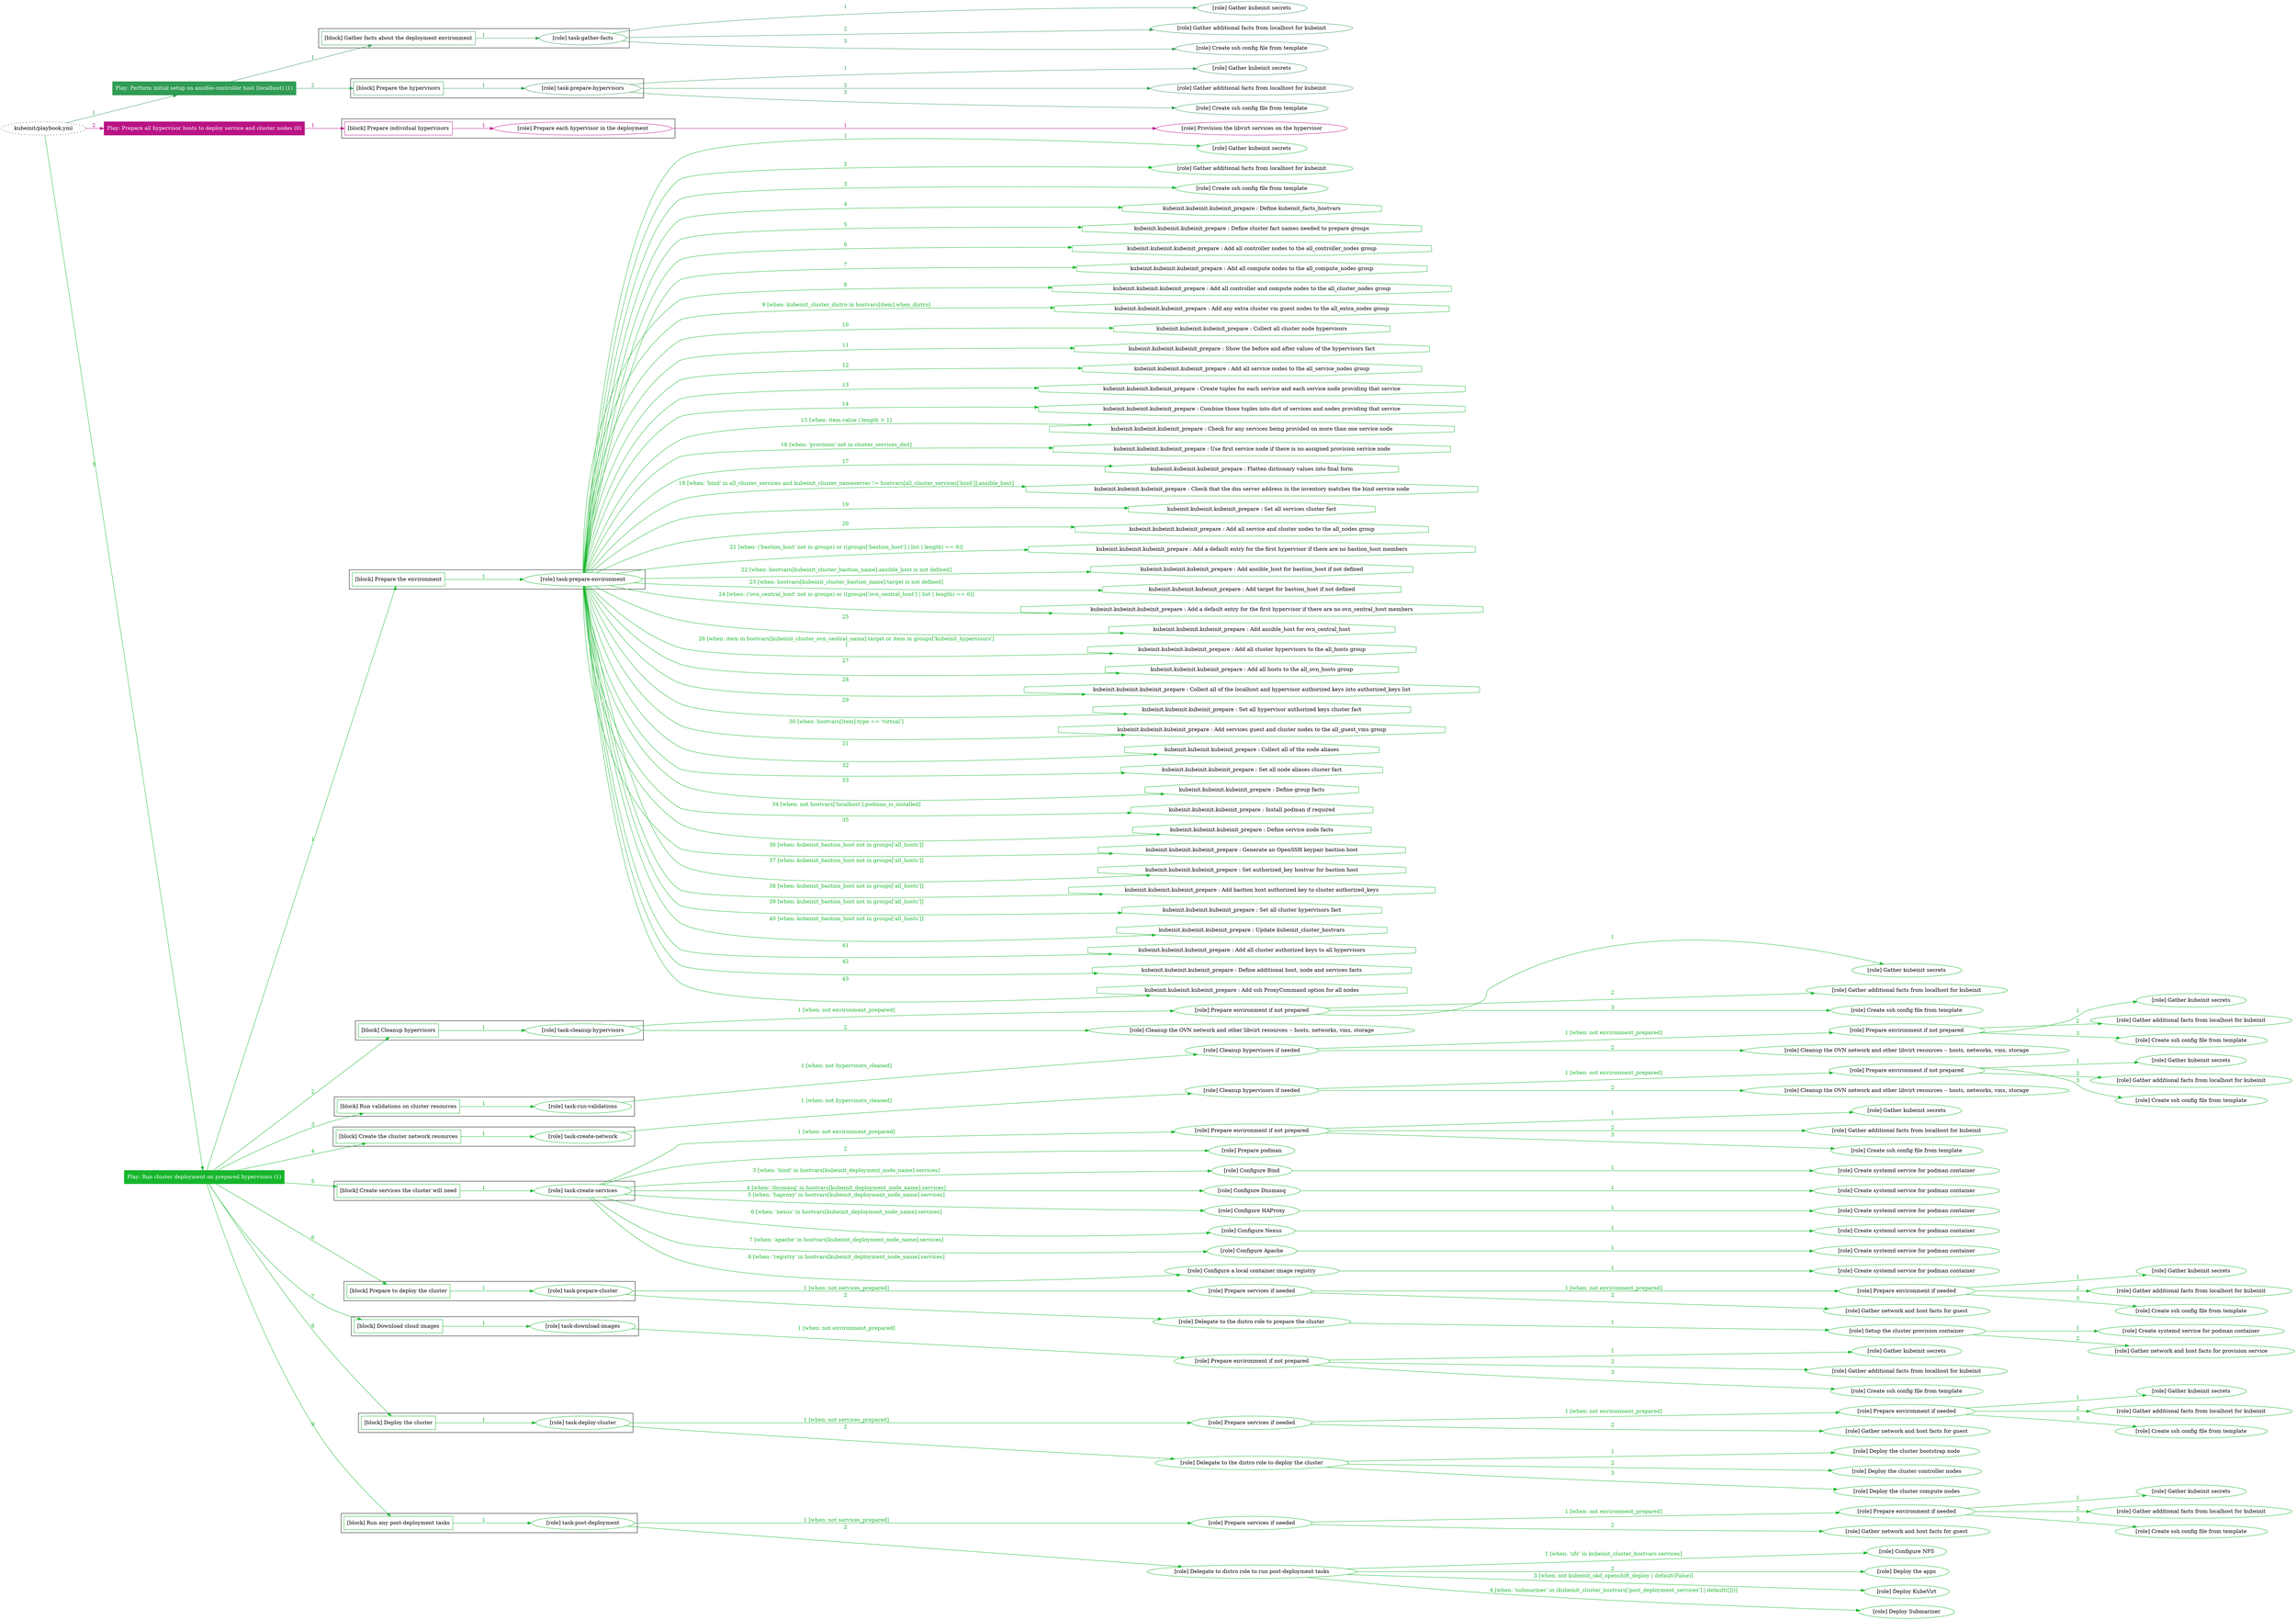 digraph {
	graph [concentrate=true ordering=in rankdir=LR ratio=fill]
	edge [esep=5 sep=10]
	"kubeinit/playbook.yml" [URL="/home/runner/work/kubeinit/kubeinit/kubeinit/playbook.yml" id=playbook_e646457c style=dotted]
	play_f63b870b [label="Play: Perform initial setup on ansible-controller host (localhost) (1)" URL="/home/runner/work/kubeinit/kubeinit/kubeinit/playbook.yml" color="#309c54" fontcolor="#ffffff" id=play_f63b870b shape=box style=filled tooltip=localhost]
	"kubeinit/playbook.yml" -> play_f63b870b [label="1 " color="#309c54" fontcolor="#309c54" id=edge_c9575306 labeltooltip="1 " tooltip="1 "]
	subgraph "Gather kubeinit secrets" {
		role_eeb1c495 [label="[role] Gather kubeinit secrets" URL="/home/runner/.ansible/collections/ansible_collections/kubeinit/kubeinit/roles/kubeinit_prepare/tasks/gather_kubeinit_facts.yml" color="#309c54" id=role_eeb1c495 tooltip="Gather kubeinit secrets"]
	}
	subgraph "Gather additional facts from localhost for kubeinit" {
		role_a3bc9aaf [label="[role] Gather additional facts from localhost for kubeinit" URL="/home/runner/.ansible/collections/ansible_collections/kubeinit/kubeinit/roles/kubeinit_prepare/tasks/gather_kubeinit_facts.yml" color="#309c54" id=role_a3bc9aaf tooltip="Gather additional facts from localhost for kubeinit"]
	}
	subgraph "Create ssh config file from template" {
		role_db83f9e9 [label="[role] Create ssh config file from template" URL="/home/runner/.ansible/collections/ansible_collections/kubeinit/kubeinit/roles/kubeinit_prepare/tasks/gather_kubeinit_facts.yml" color="#309c54" id=role_db83f9e9 tooltip="Create ssh config file from template"]
	}
	subgraph "task-gather-facts" {
		role_eeef41c4 [label="[role] task-gather-facts" URL="/home/runner/work/kubeinit/kubeinit/kubeinit/playbook.yml" color="#309c54" id=role_eeef41c4 tooltip="task-gather-facts"]
		role_eeef41c4 -> role_eeb1c495 [label="1 " color="#309c54" fontcolor="#309c54" id=edge_8b9d9ecb labeltooltip="1 " tooltip="1 "]
		role_eeef41c4 -> role_a3bc9aaf [label="2 " color="#309c54" fontcolor="#309c54" id=edge_d36731f4 labeltooltip="2 " tooltip="2 "]
		role_eeef41c4 -> role_db83f9e9 [label="3 " color="#309c54" fontcolor="#309c54" id=edge_8e45f822 labeltooltip="3 " tooltip="3 "]
	}
	subgraph "Gather kubeinit secrets" {
		role_cc3872c5 [label="[role] Gather kubeinit secrets" URL="/home/runner/.ansible/collections/ansible_collections/kubeinit/kubeinit/roles/kubeinit_prepare/tasks/gather_kubeinit_facts.yml" color="#309c54" id=role_cc3872c5 tooltip="Gather kubeinit secrets"]
	}
	subgraph "Gather additional facts from localhost for kubeinit" {
		role_e7f02c02 [label="[role] Gather additional facts from localhost for kubeinit" URL="/home/runner/.ansible/collections/ansible_collections/kubeinit/kubeinit/roles/kubeinit_prepare/tasks/gather_kubeinit_facts.yml" color="#309c54" id=role_e7f02c02 tooltip="Gather additional facts from localhost for kubeinit"]
	}
	subgraph "Create ssh config file from template" {
		role_0782c8da [label="[role] Create ssh config file from template" URL="/home/runner/.ansible/collections/ansible_collections/kubeinit/kubeinit/roles/kubeinit_prepare/tasks/gather_kubeinit_facts.yml" color="#309c54" id=role_0782c8da tooltip="Create ssh config file from template"]
	}
	subgraph "task-prepare-hypervisors" {
		role_1249b966 [label="[role] task-prepare-hypervisors" URL="/home/runner/work/kubeinit/kubeinit/kubeinit/playbook.yml" color="#309c54" id=role_1249b966 tooltip="task-prepare-hypervisors"]
		role_1249b966 -> role_cc3872c5 [label="1 " color="#309c54" fontcolor="#309c54" id=edge_ff423e2c labeltooltip="1 " tooltip="1 "]
		role_1249b966 -> role_e7f02c02 [label="2 " color="#309c54" fontcolor="#309c54" id=edge_86efdfc3 labeltooltip="2 " tooltip="2 "]
		role_1249b966 -> role_0782c8da [label="3 " color="#309c54" fontcolor="#309c54" id=edge_74745efd labeltooltip="3 " tooltip="3 "]
	}
	subgraph "Play: Perform initial setup on ansible-controller host (localhost) (1)" {
		play_f63b870b -> block_32337d58 [label=1 color="#309c54" fontcolor="#309c54" id=edge_49b83993 labeltooltip=1 tooltip=1]
		subgraph cluster_block_32337d58 {
			block_32337d58 [label="[block] Gather facts about the deployment environment" URL="/home/runner/work/kubeinit/kubeinit/kubeinit/playbook.yml" color="#309c54" id=block_32337d58 labeltooltip="Gather facts about the deployment environment" shape=box tooltip="Gather facts about the deployment environment"]
			block_32337d58 -> role_eeef41c4 [label="1 " color="#309c54" fontcolor="#309c54" id=edge_6612a418 labeltooltip="1 " tooltip="1 "]
		}
		play_f63b870b -> block_ae45d63e [label=2 color="#309c54" fontcolor="#309c54" id=edge_7a19de94 labeltooltip=2 tooltip=2]
		subgraph cluster_block_ae45d63e {
			block_ae45d63e [label="[block] Prepare the hypervisors" URL="/home/runner/work/kubeinit/kubeinit/kubeinit/playbook.yml" color="#309c54" id=block_ae45d63e labeltooltip="Prepare the hypervisors" shape=box tooltip="Prepare the hypervisors"]
			block_ae45d63e -> role_1249b966 [label="1 " color="#309c54" fontcolor="#309c54" id=edge_cbc2c263 labeltooltip="1 " tooltip="1 "]
		}
	}
	play_4a37ade5 [label="Play: Prepare all hypervisor hosts to deploy service and cluster nodes (0)" URL="/home/runner/work/kubeinit/kubeinit/kubeinit/playbook.yml" color="#b91386" fontcolor="#ffffff" id=play_4a37ade5 shape=box style=filled tooltip="Play: Prepare all hypervisor hosts to deploy service and cluster nodes (0)"]
	"kubeinit/playbook.yml" -> play_4a37ade5 [label="2 " color="#b91386" fontcolor="#b91386" id=edge_a0d5f21f labeltooltip="2 " tooltip="2 "]
	subgraph "Provision the libvirt services on the hypervisor" {
		role_d9c265a5 [label="[role] Provision the libvirt services on the hypervisor" URL="/home/runner/.ansible/collections/ansible_collections/kubeinit/kubeinit/roles/kubeinit_prepare/tasks/prepare_hypervisor.yml" color="#b91386" id=role_d9c265a5 tooltip="Provision the libvirt services on the hypervisor"]
	}
	subgraph "Prepare each hypervisor in the deployment" {
		role_7e135b17 [label="[role] Prepare each hypervisor in the deployment" URL="/home/runner/work/kubeinit/kubeinit/kubeinit/playbook.yml" color="#b91386" id=role_7e135b17 tooltip="Prepare each hypervisor in the deployment"]
		role_7e135b17 -> role_d9c265a5 [label="1 " color="#b91386" fontcolor="#b91386" id=edge_59930bc5 labeltooltip="1 " tooltip="1 "]
	}
	subgraph "Play: Prepare all hypervisor hosts to deploy service and cluster nodes (0)" {
		play_4a37ade5 -> block_22de0999 [label=1 color="#b91386" fontcolor="#b91386" id=edge_4110fc96 labeltooltip=1 tooltip=1]
		subgraph cluster_block_22de0999 {
			block_22de0999 [label="[block] Prepare individual hypervisors" URL="/home/runner/work/kubeinit/kubeinit/kubeinit/playbook.yml" color="#b91386" id=block_22de0999 labeltooltip="Prepare individual hypervisors" shape=box tooltip="Prepare individual hypervisors"]
			block_22de0999 -> role_7e135b17 [label="1 " color="#b91386" fontcolor="#b91386" id=edge_90c50673 labeltooltip="1 " tooltip="1 "]
		}
	}
	play_361b91aa [label="Play: Run cluster deployment on prepared hypervisors (1)" URL="/home/runner/work/kubeinit/kubeinit/kubeinit/playbook.yml" color="#16b62c" fontcolor="#ffffff" id=play_361b91aa shape=box style=filled tooltip=localhost]
	"kubeinit/playbook.yml" -> play_361b91aa [label="3 " color="#16b62c" fontcolor="#16b62c" id=edge_089f65ba labeltooltip="3 " tooltip="3 "]
	subgraph "Gather kubeinit secrets" {
		role_a4bf573a [label="[role] Gather kubeinit secrets" URL="/home/runner/.ansible/collections/ansible_collections/kubeinit/kubeinit/roles/kubeinit_prepare/tasks/gather_kubeinit_facts.yml" color="#16b62c" id=role_a4bf573a tooltip="Gather kubeinit secrets"]
	}
	subgraph "Gather additional facts from localhost for kubeinit" {
		role_15c7da33 [label="[role] Gather additional facts from localhost for kubeinit" URL="/home/runner/.ansible/collections/ansible_collections/kubeinit/kubeinit/roles/kubeinit_prepare/tasks/gather_kubeinit_facts.yml" color="#16b62c" id=role_15c7da33 tooltip="Gather additional facts from localhost for kubeinit"]
	}
	subgraph "Create ssh config file from template" {
		role_481610af [label="[role] Create ssh config file from template" URL="/home/runner/.ansible/collections/ansible_collections/kubeinit/kubeinit/roles/kubeinit_prepare/tasks/gather_kubeinit_facts.yml" color="#16b62c" id=role_481610af tooltip="Create ssh config file from template"]
	}
	subgraph "task-prepare-environment" {
		role_6a2750e3 [label="[role] task-prepare-environment" URL="/home/runner/work/kubeinit/kubeinit/kubeinit/playbook.yml" color="#16b62c" id=role_6a2750e3 tooltip="task-prepare-environment"]
		role_6a2750e3 -> role_a4bf573a [label="1 " color="#16b62c" fontcolor="#16b62c" id=edge_57a76c4c labeltooltip="1 " tooltip="1 "]
		role_6a2750e3 -> role_15c7da33 [label="2 " color="#16b62c" fontcolor="#16b62c" id=edge_89a74e81 labeltooltip="2 " tooltip="2 "]
		role_6a2750e3 -> role_481610af [label="3 " color="#16b62c" fontcolor="#16b62c" id=edge_13a12df5 labeltooltip="3 " tooltip="3 "]
		task_8c08a058 [label="kubeinit.kubeinit.kubeinit_prepare : Define kubeinit_facts_hostvars" URL="/home/runner/.ansible/collections/ansible_collections/kubeinit/kubeinit/roles/kubeinit_prepare/tasks/main.yml" color="#16b62c" id=task_8c08a058 shape=octagon tooltip="kubeinit.kubeinit.kubeinit_prepare : Define kubeinit_facts_hostvars"]
		role_6a2750e3 -> task_8c08a058 [label="4 " color="#16b62c" fontcolor="#16b62c" id=edge_2bf8d0c7 labeltooltip="4 " tooltip="4 "]
		task_a60d1345 [label="kubeinit.kubeinit.kubeinit_prepare : Define cluster fact names needed to prepare groups" URL="/home/runner/.ansible/collections/ansible_collections/kubeinit/kubeinit/roles/kubeinit_prepare/tasks/main.yml" color="#16b62c" id=task_a60d1345 shape=octagon tooltip="kubeinit.kubeinit.kubeinit_prepare : Define cluster fact names needed to prepare groups"]
		role_6a2750e3 -> task_a60d1345 [label="5 " color="#16b62c" fontcolor="#16b62c" id=edge_60a9bbd1 labeltooltip="5 " tooltip="5 "]
		task_26918d25 [label="kubeinit.kubeinit.kubeinit_prepare : Add all controller nodes to the all_controller_nodes group" URL="/home/runner/.ansible/collections/ansible_collections/kubeinit/kubeinit/roles/kubeinit_prepare/tasks/prepare_groups.yml" color="#16b62c" id=task_26918d25 shape=octagon tooltip="kubeinit.kubeinit.kubeinit_prepare : Add all controller nodes to the all_controller_nodes group"]
		role_6a2750e3 -> task_26918d25 [label="6 " color="#16b62c" fontcolor="#16b62c" id=edge_a26bd3bd labeltooltip="6 " tooltip="6 "]
		task_5c579a02 [label="kubeinit.kubeinit.kubeinit_prepare : Add all compute nodes to the all_compute_nodes group" URL="/home/runner/.ansible/collections/ansible_collections/kubeinit/kubeinit/roles/kubeinit_prepare/tasks/prepare_groups.yml" color="#16b62c" id=task_5c579a02 shape=octagon tooltip="kubeinit.kubeinit.kubeinit_prepare : Add all compute nodes to the all_compute_nodes group"]
		role_6a2750e3 -> task_5c579a02 [label="7 " color="#16b62c" fontcolor="#16b62c" id=edge_dee84902 labeltooltip="7 " tooltip="7 "]
		task_0d17035f [label="kubeinit.kubeinit.kubeinit_prepare : Add all controller and compute nodes to the all_cluster_nodes group" URL="/home/runner/.ansible/collections/ansible_collections/kubeinit/kubeinit/roles/kubeinit_prepare/tasks/prepare_groups.yml" color="#16b62c" id=task_0d17035f shape=octagon tooltip="kubeinit.kubeinit.kubeinit_prepare : Add all controller and compute nodes to the all_cluster_nodes group"]
		role_6a2750e3 -> task_0d17035f [label="8 " color="#16b62c" fontcolor="#16b62c" id=edge_b6d6d175 labeltooltip="8 " tooltip="8 "]
		task_24fc9267 [label="kubeinit.kubeinit.kubeinit_prepare : Add any extra cluster vm guest nodes to the all_extra_nodes group" URL="/home/runner/.ansible/collections/ansible_collections/kubeinit/kubeinit/roles/kubeinit_prepare/tasks/prepare_groups.yml" color="#16b62c" id=task_24fc9267 shape=octagon tooltip="kubeinit.kubeinit.kubeinit_prepare : Add any extra cluster vm guest nodes to the all_extra_nodes group"]
		role_6a2750e3 -> task_24fc9267 [label="9 [when: kubeinit_cluster_distro in hostvars[item].when_distro]" color="#16b62c" fontcolor="#16b62c" id=edge_dd9d3fd2 labeltooltip="9 [when: kubeinit_cluster_distro in hostvars[item].when_distro]" tooltip="9 [when: kubeinit_cluster_distro in hostvars[item].when_distro]"]
		task_9fad3a4c [label="kubeinit.kubeinit.kubeinit_prepare : Collect all cluster node hypervisors" URL="/home/runner/.ansible/collections/ansible_collections/kubeinit/kubeinit/roles/kubeinit_prepare/tasks/prepare_groups.yml" color="#16b62c" id=task_9fad3a4c shape=octagon tooltip="kubeinit.kubeinit.kubeinit_prepare : Collect all cluster node hypervisors"]
		role_6a2750e3 -> task_9fad3a4c [label="10 " color="#16b62c" fontcolor="#16b62c" id=edge_c50f5559 labeltooltip="10 " tooltip="10 "]
		task_f6b5ce34 [label="kubeinit.kubeinit.kubeinit_prepare : Show the before and after values of the hypervisors fact" URL="/home/runner/.ansible/collections/ansible_collections/kubeinit/kubeinit/roles/kubeinit_prepare/tasks/prepare_groups.yml" color="#16b62c" id=task_f6b5ce34 shape=octagon tooltip="kubeinit.kubeinit.kubeinit_prepare : Show the before and after values of the hypervisors fact"]
		role_6a2750e3 -> task_f6b5ce34 [label="11 " color="#16b62c" fontcolor="#16b62c" id=edge_b3591bd9 labeltooltip="11 " tooltip="11 "]
		task_7037862e [label="kubeinit.kubeinit.kubeinit_prepare : Add all service nodes to the all_service_nodes group" URL="/home/runner/.ansible/collections/ansible_collections/kubeinit/kubeinit/roles/kubeinit_prepare/tasks/prepare_groups.yml" color="#16b62c" id=task_7037862e shape=octagon tooltip="kubeinit.kubeinit.kubeinit_prepare : Add all service nodes to the all_service_nodes group"]
		role_6a2750e3 -> task_7037862e [label="12 " color="#16b62c" fontcolor="#16b62c" id=edge_190cbea7 labeltooltip="12 " tooltip="12 "]
		task_34e97c19 [label="kubeinit.kubeinit.kubeinit_prepare : Create tuples for each service and each service node providing that service" URL="/home/runner/.ansible/collections/ansible_collections/kubeinit/kubeinit/roles/kubeinit_prepare/tasks/prepare_groups.yml" color="#16b62c" id=task_34e97c19 shape=octagon tooltip="kubeinit.kubeinit.kubeinit_prepare : Create tuples for each service and each service node providing that service"]
		role_6a2750e3 -> task_34e97c19 [label="13 " color="#16b62c" fontcolor="#16b62c" id=edge_9023de9d labeltooltip="13 " tooltip="13 "]
		task_8298bb96 [label="kubeinit.kubeinit.kubeinit_prepare : Combine those tuples into dict of services and nodes providing that service" URL="/home/runner/.ansible/collections/ansible_collections/kubeinit/kubeinit/roles/kubeinit_prepare/tasks/prepare_groups.yml" color="#16b62c" id=task_8298bb96 shape=octagon tooltip="kubeinit.kubeinit.kubeinit_prepare : Combine those tuples into dict of services and nodes providing that service"]
		role_6a2750e3 -> task_8298bb96 [label="14 " color="#16b62c" fontcolor="#16b62c" id=edge_4afa7804 labeltooltip="14 " tooltip="14 "]
		task_4567ee51 [label="kubeinit.kubeinit.kubeinit_prepare : Check for any services being provided on more than one service node" URL="/home/runner/.ansible/collections/ansible_collections/kubeinit/kubeinit/roles/kubeinit_prepare/tasks/prepare_groups.yml" color="#16b62c" id=task_4567ee51 shape=octagon tooltip="kubeinit.kubeinit.kubeinit_prepare : Check for any services being provided on more than one service node"]
		role_6a2750e3 -> task_4567ee51 [label="15 [when: item.value | length > 1]" color="#16b62c" fontcolor="#16b62c" id=edge_614796fb labeltooltip="15 [when: item.value | length > 1]" tooltip="15 [when: item.value | length > 1]"]
		task_8c64e016 [label="kubeinit.kubeinit.kubeinit_prepare : Use first service node if there is no assigned provision service node" URL="/home/runner/.ansible/collections/ansible_collections/kubeinit/kubeinit/roles/kubeinit_prepare/tasks/prepare_groups.yml" color="#16b62c" id=task_8c64e016 shape=octagon tooltip="kubeinit.kubeinit.kubeinit_prepare : Use first service node if there is no assigned provision service node"]
		role_6a2750e3 -> task_8c64e016 [label="16 [when: 'provision' not in cluster_services_dict]" color="#16b62c" fontcolor="#16b62c" id=edge_9bef2ae1 labeltooltip="16 [when: 'provision' not in cluster_services_dict]" tooltip="16 [when: 'provision' not in cluster_services_dict]"]
		task_0a98dd36 [label="kubeinit.kubeinit.kubeinit_prepare : Flatten dictionary values into final form" URL="/home/runner/.ansible/collections/ansible_collections/kubeinit/kubeinit/roles/kubeinit_prepare/tasks/prepare_groups.yml" color="#16b62c" id=task_0a98dd36 shape=octagon tooltip="kubeinit.kubeinit.kubeinit_prepare : Flatten dictionary values into final form"]
		role_6a2750e3 -> task_0a98dd36 [label="17 " color="#16b62c" fontcolor="#16b62c" id=edge_d0b6ed94 labeltooltip="17 " tooltip="17 "]
		task_db08c2e8 [label="kubeinit.kubeinit.kubeinit_prepare : Check that the dns server address in the inventory matches the bind service node" URL="/home/runner/.ansible/collections/ansible_collections/kubeinit/kubeinit/roles/kubeinit_prepare/tasks/prepare_groups.yml" color="#16b62c" id=task_db08c2e8 shape=octagon tooltip="kubeinit.kubeinit.kubeinit_prepare : Check that the dns server address in the inventory matches the bind service node"]
		role_6a2750e3 -> task_db08c2e8 [label="18 [when: 'bind' in all_cluster_services and kubeinit_cluster_nameserver != hostvars[all_cluster_services['bind']].ansible_host]" color="#16b62c" fontcolor="#16b62c" id=edge_6062be31 labeltooltip="18 [when: 'bind' in all_cluster_services and kubeinit_cluster_nameserver != hostvars[all_cluster_services['bind']].ansible_host]" tooltip="18 [when: 'bind' in all_cluster_services and kubeinit_cluster_nameserver != hostvars[all_cluster_services['bind']].ansible_host]"]
		task_f855abdb [label="kubeinit.kubeinit.kubeinit_prepare : Set all services cluster fact" URL="/home/runner/.ansible/collections/ansible_collections/kubeinit/kubeinit/roles/kubeinit_prepare/tasks/prepare_groups.yml" color="#16b62c" id=task_f855abdb shape=octagon tooltip="kubeinit.kubeinit.kubeinit_prepare : Set all services cluster fact"]
		role_6a2750e3 -> task_f855abdb [label="19 " color="#16b62c" fontcolor="#16b62c" id=edge_671351f2 labeltooltip="19 " tooltip="19 "]
		task_7054090c [label="kubeinit.kubeinit.kubeinit_prepare : Add all service and cluster nodes to the all_nodes group" URL="/home/runner/.ansible/collections/ansible_collections/kubeinit/kubeinit/roles/kubeinit_prepare/tasks/prepare_groups.yml" color="#16b62c" id=task_7054090c shape=octagon tooltip="kubeinit.kubeinit.kubeinit_prepare : Add all service and cluster nodes to the all_nodes group"]
		role_6a2750e3 -> task_7054090c [label="20 " color="#16b62c" fontcolor="#16b62c" id=edge_2538c555 labeltooltip="20 " tooltip="20 "]
		task_985d613a [label="kubeinit.kubeinit.kubeinit_prepare : Add a default entry for the first hypervisor if there are no bastion_host members" URL="/home/runner/.ansible/collections/ansible_collections/kubeinit/kubeinit/roles/kubeinit_prepare/tasks/prepare_groups.yml" color="#16b62c" id=task_985d613a shape=octagon tooltip="kubeinit.kubeinit.kubeinit_prepare : Add a default entry for the first hypervisor if there are no bastion_host members"]
		role_6a2750e3 -> task_985d613a [label="21 [when: ('bastion_host' not in groups) or ((groups['bastion_host'] | list | length) == 0)]" color="#16b62c" fontcolor="#16b62c" id=edge_36e120f2 labeltooltip="21 [when: ('bastion_host' not in groups) or ((groups['bastion_host'] | list | length) == 0)]" tooltip="21 [when: ('bastion_host' not in groups) or ((groups['bastion_host'] | list | length) == 0)]"]
		task_6a518564 [label="kubeinit.kubeinit.kubeinit_prepare : Add ansible_host for bastion_host if not defined" URL="/home/runner/.ansible/collections/ansible_collections/kubeinit/kubeinit/roles/kubeinit_prepare/tasks/prepare_groups.yml" color="#16b62c" id=task_6a518564 shape=octagon tooltip="kubeinit.kubeinit.kubeinit_prepare : Add ansible_host for bastion_host if not defined"]
		role_6a2750e3 -> task_6a518564 [label="22 [when: hostvars[kubeinit_cluster_bastion_name].ansible_host is not defined]" color="#16b62c" fontcolor="#16b62c" id=edge_d5486eea labeltooltip="22 [when: hostvars[kubeinit_cluster_bastion_name].ansible_host is not defined]" tooltip="22 [when: hostvars[kubeinit_cluster_bastion_name].ansible_host is not defined]"]
		task_df3a6e8d [label="kubeinit.kubeinit.kubeinit_prepare : Add target for bastion_host if not defined" URL="/home/runner/.ansible/collections/ansible_collections/kubeinit/kubeinit/roles/kubeinit_prepare/tasks/prepare_groups.yml" color="#16b62c" id=task_df3a6e8d shape=octagon tooltip="kubeinit.kubeinit.kubeinit_prepare : Add target for bastion_host if not defined"]
		role_6a2750e3 -> task_df3a6e8d [label="23 [when: hostvars[kubeinit_cluster_bastion_name].target is not defined]" color="#16b62c" fontcolor="#16b62c" id=edge_a1a7a3fe labeltooltip="23 [when: hostvars[kubeinit_cluster_bastion_name].target is not defined]" tooltip="23 [when: hostvars[kubeinit_cluster_bastion_name].target is not defined]"]
		task_03dfc31d [label="kubeinit.kubeinit.kubeinit_prepare : Add a default entry for the first hypervisor if there are no ovn_central_host members" URL="/home/runner/.ansible/collections/ansible_collections/kubeinit/kubeinit/roles/kubeinit_prepare/tasks/prepare_groups.yml" color="#16b62c" id=task_03dfc31d shape=octagon tooltip="kubeinit.kubeinit.kubeinit_prepare : Add a default entry for the first hypervisor if there are no ovn_central_host members"]
		role_6a2750e3 -> task_03dfc31d [label="24 [when: ('ovn_central_host' not in groups) or ((groups['ovn_central_host'] | list | length) == 0)]" color="#16b62c" fontcolor="#16b62c" id=edge_0b93bd01 labeltooltip="24 [when: ('ovn_central_host' not in groups) or ((groups['ovn_central_host'] | list | length) == 0)]" tooltip="24 [when: ('ovn_central_host' not in groups) or ((groups['ovn_central_host'] | list | length) == 0)]"]
		task_e1e7cad6 [label="kubeinit.kubeinit.kubeinit_prepare : Add ansible_host for ovn_central_host" URL="/home/runner/.ansible/collections/ansible_collections/kubeinit/kubeinit/roles/kubeinit_prepare/tasks/prepare_groups.yml" color="#16b62c" id=task_e1e7cad6 shape=octagon tooltip="kubeinit.kubeinit.kubeinit_prepare : Add ansible_host for ovn_central_host"]
		role_6a2750e3 -> task_e1e7cad6 [label="25 " color="#16b62c" fontcolor="#16b62c" id=edge_c3c1ac03 labeltooltip="25 " tooltip="25 "]
		task_8c37c9df [label="kubeinit.kubeinit.kubeinit_prepare : Add all cluster hypervisors to the all_hosts group" URL="/home/runner/.ansible/collections/ansible_collections/kubeinit/kubeinit/roles/kubeinit_prepare/tasks/prepare_groups.yml" color="#16b62c" id=task_8c37c9df shape=octagon tooltip="kubeinit.kubeinit.kubeinit_prepare : Add all cluster hypervisors to the all_hosts group"]
		role_6a2750e3 -> task_8c37c9df [label="26 [when: item in hostvars[kubeinit_cluster_ovn_central_name].target or item in groups['kubeinit_hypervisors']
]" color="#16b62c" fontcolor="#16b62c" id=edge_a13812fa labeltooltip="26 [when: item in hostvars[kubeinit_cluster_ovn_central_name].target or item in groups['kubeinit_hypervisors']
]" tooltip="26 [when: item in hostvars[kubeinit_cluster_ovn_central_name].target or item in groups['kubeinit_hypervisors']
]"]
		task_b9ba4e52 [label="kubeinit.kubeinit.kubeinit_prepare : Add all hosts to the all_ovn_hosts group" URL="/home/runner/.ansible/collections/ansible_collections/kubeinit/kubeinit/roles/kubeinit_prepare/tasks/prepare_groups.yml" color="#16b62c" id=task_b9ba4e52 shape=octagon tooltip="kubeinit.kubeinit.kubeinit_prepare : Add all hosts to the all_ovn_hosts group"]
		role_6a2750e3 -> task_b9ba4e52 [label="27 " color="#16b62c" fontcolor="#16b62c" id=edge_80640806 labeltooltip="27 " tooltip="27 "]
		task_e314433f [label="kubeinit.kubeinit.kubeinit_prepare : Collect all of the localhost and hypervisor authorized keys into authorized_keys list" URL="/home/runner/.ansible/collections/ansible_collections/kubeinit/kubeinit/roles/kubeinit_prepare/tasks/prepare_groups.yml" color="#16b62c" id=task_e314433f shape=octagon tooltip="kubeinit.kubeinit.kubeinit_prepare : Collect all of the localhost and hypervisor authorized keys into authorized_keys list"]
		role_6a2750e3 -> task_e314433f [label="28 " color="#16b62c" fontcolor="#16b62c" id=edge_e5bebcdd labeltooltip="28 " tooltip="28 "]
		task_3ffc7d16 [label="kubeinit.kubeinit.kubeinit_prepare : Set all hypervisor authorized keys cluster fact" URL="/home/runner/.ansible/collections/ansible_collections/kubeinit/kubeinit/roles/kubeinit_prepare/tasks/prepare_groups.yml" color="#16b62c" id=task_3ffc7d16 shape=octagon tooltip="kubeinit.kubeinit.kubeinit_prepare : Set all hypervisor authorized keys cluster fact"]
		role_6a2750e3 -> task_3ffc7d16 [label="29 " color="#16b62c" fontcolor="#16b62c" id=edge_650d0edb labeltooltip="29 " tooltip="29 "]
		task_324dd2d1 [label="kubeinit.kubeinit.kubeinit_prepare : Add services guest and cluster nodes to the all_guest_vms group" URL="/home/runner/.ansible/collections/ansible_collections/kubeinit/kubeinit/roles/kubeinit_prepare/tasks/prepare_groups.yml" color="#16b62c" id=task_324dd2d1 shape=octagon tooltip="kubeinit.kubeinit.kubeinit_prepare : Add services guest and cluster nodes to the all_guest_vms group"]
		role_6a2750e3 -> task_324dd2d1 [label="30 [when: hostvars[item].type == 'virtual']" color="#16b62c" fontcolor="#16b62c" id=edge_25f4905f labeltooltip="30 [when: hostvars[item].type == 'virtual']" tooltip="30 [when: hostvars[item].type == 'virtual']"]
		task_3578e480 [label="kubeinit.kubeinit.kubeinit_prepare : Collect all of the node aliases" URL="/home/runner/.ansible/collections/ansible_collections/kubeinit/kubeinit/roles/kubeinit_prepare/tasks/prepare_groups.yml" color="#16b62c" id=task_3578e480 shape=octagon tooltip="kubeinit.kubeinit.kubeinit_prepare : Collect all of the node aliases"]
		role_6a2750e3 -> task_3578e480 [label="31 " color="#16b62c" fontcolor="#16b62c" id=edge_e3377ae7 labeltooltip="31 " tooltip="31 "]
		task_a0a96a14 [label="kubeinit.kubeinit.kubeinit_prepare : Set all node aliases cluster fact" URL="/home/runner/.ansible/collections/ansible_collections/kubeinit/kubeinit/roles/kubeinit_prepare/tasks/prepare_groups.yml" color="#16b62c" id=task_a0a96a14 shape=octagon tooltip="kubeinit.kubeinit.kubeinit_prepare : Set all node aliases cluster fact"]
		role_6a2750e3 -> task_a0a96a14 [label="32 " color="#16b62c" fontcolor="#16b62c" id=edge_b31ee579 labeltooltip="32 " tooltip="32 "]
		task_eb9dc68f [label="kubeinit.kubeinit.kubeinit_prepare : Define group facts" URL="/home/runner/.ansible/collections/ansible_collections/kubeinit/kubeinit/roles/kubeinit_prepare/tasks/main.yml" color="#16b62c" id=task_eb9dc68f shape=octagon tooltip="kubeinit.kubeinit.kubeinit_prepare : Define group facts"]
		role_6a2750e3 -> task_eb9dc68f [label="33 " color="#16b62c" fontcolor="#16b62c" id=edge_f92f8157 labeltooltip="33 " tooltip="33 "]
		task_5bff9e07 [label="kubeinit.kubeinit.kubeinit_prepare : Install podman if required" URL="/home/runner/.ansible/collections/ansible_collections/kubeinit/kubeinit/roles/kubeinit_prepare/tasks/main.yml" color="#16b62c" id=task_5bff9e07 shape=octagon tooltip="kubeinit.kubeinit.kubeinit_prepare : Install podman if required"]
		role_6a2750e3 -> task_5bff9e07 [label="34 [when: not hostvars['localhost'].podman_is_installed]" color="#16b62c" fontcolor="#16b62c" id=edge_8bfdcef9 labeltooltip="34 [when: not hostvars['localhost'].podman_is_installed]" tooltip="34 [when: not hostvars['localhost'].podman_is_installed]"]
		task_78f74375 [label="kubeinit.kubeinit.kubeinit_prepare : Define service node facts" URL="/home/runner/.ansible/collections/ansible_collections/kubeinit/kubeinit/roles/kubeinit_prepare/tasks/main.yml" color="#16b62c" id=task_78f74375 shape=octagon tooltip="kubeinit.kubeinit.kubeinit_prepare : Define service node facts"]
		role_6a2750e3 -> task_78f74375 [label="35 " color="#16b62c" fontcolor="#16b62c" id=edge_079ee16c labeltooltip="35 " tooltip="35 "]
		task_d7bf0be1 [label="kubeinit.kubeinit.kubeinit_prepare : Generate an OpenSSH keypair bastion host" URL="/home/runner/.ansible/collections/ansible_collections/kubeinit/kubeinit/roles/kubeinit_prepare/tasks/main.yml" color="#16b62c" id=task_d7bf0be1 shape=octagon tooltip="kubeinit.kubeinit.kubeinit_prepare : Generate an OpenSSH keypair bastion host"]
		role_6a2750e3 -> task_d7bf0be1 [label="36 [when: kubeinit_bastion_host not in groups['all_hosts']]" color="#16b62c" fontcolor="#16b62c" id=edge_09b2e649 labeltooltip="36 [when: kubeinit_bastion_host not in groups['all_hosts']]" tooltip="36 [when: kubeinit_bastion_host not in groups['all_hosts']]"]
		task_880040dd [label="kubeinit.kubeinit.kubeinit_prepare : Set authorized_key hostvar for bastion host" URL="/home/runner/.ansible/collections/ansible_collections/kubeinit/kubeinit/roles/kubeinit_prepare/tasks/main.yml" color="#16b62c" id=task_880040dd shape=octagon tooltip="kubeinit.kubeinit.kubeinit_prepare : Set authorized_key hostvar for bastion host"]
		role_6a2750e3 -> task_880040dd [label="37 [when: kubeinit_bastion_host not in groups['all_hosts']]" color="#16b62c" fontcolor="#16b62c" id=edge_faa49b90 labeltooltip="37 [when: kubeinit_bastion_host not in groups['all_hosts']]" tooltip="37 [when: kubeinit_bastion_host not in groups['all_hosts']]"]
		task_4d665f1b [label="kubeinit.kubeinit.kubeinit_prepare : Add bastion host authorized key to cluster authorized_keys" URL="/home/runner/.ansible/collections/ansible_collections/kubeinit/kubeinit/roles/kubeinit_prepare/tasks/main.yml" color="#16b62c" id=task_4d665f1b shape=octagon tooltip="kubeinit.kubeinit.kubeinit_prepare : Add bastion host authorized key to cluster authorized_keys"]
		role_6a2750e3 -> task_4d665f1b [label="38 [when: kubeinit_bastion_host not in groups['all_hosts']]" color="#16b62c" fontcolor="#16b62c" id=edge_ebdf06d3 labeltooltip="38 [when: kubeinit_bastion_host not in groups['all_hosts']]" tooltip="38 [when: kubeinit_bastion_host not in groups['all_hosts']]"]
		task_746b27dc [label="kubeinit.kubeinit.kubeinit_prepare : Set all cluster hypervisors fact" URL="/home/runner/.ansible/collections/ansible_collections/kubeinit/kubeinit/roles/kubeinit_prepare/tasks/main.yml" color="#16b62c" id=task_746b27dc shape=octagon tooltip="kubeinit.kubeinit.kubeinit_prepare : Set all cluster hypervisors fact"]
		role_6a2750e3 -> task_746b27dc [label="39 [when: kubeinit_bastion_host not in groups['all_hosts']]" color="#16b62c" fontcolor="#16b62c" id=edge_438c5a8c labeltooltip="39 [when: kubeinit_bastion_host not in groups['all_hosts']]" tooltip="39 [when: kubeinit_bastion_host not in groups['all_hosts']]"]
		task_35f3bb7c [label="kubeinit.kubeinit.kubeinit_prepare : Update kubeinit_cluster_hostvars" URL="/home/runner/.ansible/collections/ansible_collections/kubeinit/kubeinit/roles/kubeinit_prepare/tasks/main.yml" color="#16b62c" id=task_35f3bb7c shape=octagon tooltip="kubeinit.kubeinit.kubeinit_prepare : Update kubeinit_cluster_hostvars"]
		role_6a2750e3 -> task_35f3bb7c [label="40 [when: kubeinit_bastion_host not in groups['all_hosts']]" color="#16b62c" fontcolor="#16b62c" id=edge_5b3fa0b2 labeltooltip="40 [when: kubeinit_bastion_host not in groups['all_hosts']]" tooltip="40 [when: kubeinit_bastion_host not in groups['all_hosts']]"]
		task_721254cd [label="kubeinit.kubeinit.kubeinit_prepare : Add all cluster authorized keys to all hypervisors" URL="/home/runner/.ansible/collections/ansible_collections/kubeinit/kubeinit/roles/kubeinit_prepare/tasks/main.yml" color="#16b62c" id=task_721254cd shape=octagon tooltip="kubeinit.kubeinit.kubeinit_prepare : Add all cluster authorized keys to all hypervisors"]
		role_6a2750e3 -> task_721254cd [label="41 " color="#16b62c" fontcolor="#16b62c" id=edge_940686a3 labeltooltip="41 " tooltip="41 "]
		task_8fa9b1d2 [label="kubeinit.kubeinit.kubeinit_prepare : Define additional host, node and services facts" URL="/home/runner/.ansible/collections/ansible_collections/kubeinit/kubeinit/roles/kubeinit_prepare/tasks/main.yml" color="#16b62c" id=task_8fa9b1d2 shape=octagon tooltip="kubeinit.kubeinit.kubeinit_prepare : Define additional host, node and services facts"]
		role_6a2750e3 -> task_8fa9b1d2 [label="42 " color="#16b62c" fontcolor="#16b62c" id=edge_900ea1c9 labeltooltip="42 " tooltip="42 "]
		task_e8c7dbc8 [label="kubeinit.kubeinit.kubeinit_prepare : Add ssh ProxyCommand option for all nodes" URL="/home/runner/.ansible/collections/ansible_collections/kubeinit/kubeinit/roles/kubeinit_prepare/tasks/main.yml" color="#16b62c" id=task_e8c7dbc8 shape=octagon tooltip="kubeinit.kubeinit.kubeinit_prepare : Add ssh ProxyCommand option for all nodes"]
		role_6a2750e3 -> task_e8c7dbc8 [label="43 " color="#16b62c" fontcolor="#16b62c" id=edge_867550fd labeltooltip="43 " tooltip="43 "]
	}
	subgraph "Gather kubeinit secrets" {
		role_4bf24d9f [label="[role] Gather kubeinit secrets" URL="/home/runner/.ansible/collections/ansible_collections/kubeinit/kubeinit/roles/kubeinit_prepare/tasks/gather_kubeinit_facts.yml" color="#16b62c" id=role_4bf24d9f tooltip="Gather kubeinit secrets"]
	}
	subgraph "Gather additional facts from localhost for kubeinit" {
		role_bf14ca83 [label="[role] Gather additional facts from localhost for kubeinit" URL="/home/runner/.ansible/collections/ansible_collections/kubeinit/kubeinit/roles/kubeinit_prepare/tasks/gather_kubeinit_facts.yml" color="#16b62c" id=role_bf14ca83 tooltip="Gather additional facts from localhost for kubeinit"]
	}
	subgraph "Create ssh config file from template" {
		role_9d38c500 [label="[role] Create ssh config file from template" URL="/home/runner/.ansible/collections/ansible_collections/kubeinit/kubeinit/roles/kubeinit_prepare/tasks/gather_kubeinit_facts.yml" color="#16b62c" id=role_9d38c500 tooltip="Create ssh config file from template"]
	}
	subgraph "Prepare environment if not prepared" {
		role_b27ee948 [label="[role] Prepare environment if not prepared" URL="/home/runner/.ansible/collections/ansible_collections/kubeinit/kubeinit/roles/kubeinit_prepare/tasks/cleanup_hypervisors.yml" color="#16b62c" id=role_b27ee948 tooltip="Prepare environment if not prepared"]
		role_b27ee948 -> role_4bf24d9f [label="1 " color="#16b62c" fontcolor="#16b62c" id=edge_70a28dc5 labeltooltip="1 " tooltip="1 "]
		role_b27ee948 -> role_bf14ca83 [label="2 " color="#16b62c" fontcolor="#16b62c" id=edge_b2e254a1 labeltooltip="2 " tooltip="2 "]
		role_b27ee948 -> role_9d38c500 [label="3 " color="#16b62c" fontcolor="#16b62c" id=edge_5eee738f labeltooltip="3 " tooltip="3 "]
	}
	subgraph "Cleanup the OVN network and other libvirt resources -- hosts, networks, vms, storage" {
		role_447a9d31 [label="[role] Cleanup the OVN network and other libvirt resources -- hosts, networks, vms, storage" URL="/home/runner/.ansible/collections/ansible_collections/kubeinit/kubeinit/roles/kubeinit_prepare/tasks/cleanup_hypervisors.yml" color="#16b62c" id=role_447a9d31 tooltip="Cleanup the OVN network and other libvirt resources -- hosts, networks, vms, storage"]
	}
	subgraph "task-cleanup-hypervisors" {
		role_66200260 [label="[role] task-cleanup-hypervisors" URL="/home/runner/work/kubeinit/kubeinit/kubeinit/playbook.yml" color="#16b62c" id=role_66200260 tooltip="task-cleanup-hypervisors"]
		role_66200260 -> role_b27ee948 [label="1 [when: not environment_prepared]" color="#16b62c" fontcolor="#16b62c" id=edge_d5d0088a labeltooltip="1 [when: not environment_prepared]" tooltip="1 [when: not environment_prepared]"]
		role_66200260 -> role_447a9d31 [label="2 " color="#16b62c" fontcolor="#16b62c" id=edge_41bbce25 labeltooltip="2 " tooltip="2 "]
	}
	subgraph "Gather kubeinit secrets" {
		role_9c279d1c [label="[role] Gather kubeinit secrets" URL="/home/runner/.ansible/collections/ansible_collections/kubeinit/kubeinit/roles/kubeinit_prepare/tasks/gather_kubeinit_facts.yml" color="#16b62c" id=role_9c279d1c tooltip="Gather kubeinit secrets"]
	}
	subgraph "Gather additional facts from localhost for kubeinit" {
		role_060924b5 [label="[role] Gather additional facts from localhost for kubeinit" URL="/home/runner/.ansible/collections/ansible_collections/kubeinit/kubeinit/roles/kubeinit_prepare/tasks/gather_kubeinit_facts.yml" color="#16b62c" id=role_060924b5 tooltip="Gather additional facts from localhost for kubeinit"]
	}
	subgraph "Create ssh config file from template" {
		role_340145e7 [label="[role] Create ssh config file from template" URL="/home/runner/.ansible/collections/ansible_collections/kubeinit/kubeinit/roles/kubeinit_prepare/tasks/gather_kubeinit_facts.yml" color="#16b62c" id=role_340145e7 tooltip="Create ssh config file from template"]
	}
	subgraph "Prepare environment if not prepared" {
		role_ec0bd4d4 [label="[role] Prepare environment if not prepared" URL="/home/runner/.ansible/collections/ansible_collections/kubeinit/kubeinit/roles/kubeinit_prepare/tasks/cleanup_hypervisors.yml" color="#16b62c" id=role_ec0bd4d4 tooltip="Prepare environment if not prepared"]
		role_ec0bd4d4 -> role_9c279d1c [label="1 " color="#16b62c" fontcolor="#16b62c" id=edge_18901ed0 labeltooltip="1 " tooltip="1 "]
		role_ec0bd4d4 -> role_060924b5 [label="2 " color="#16b62c" fontcolor="#16b62c" id=edge_a4ad21d8 labeltooltip="2 " tooltip="2 "]
		role_ec0bd4d4 -> role_340145e7 [label="3 " color="#16b62c" fontcolor="#16b62c" id=edge_f6fb22cd labeltooltip="3 " tooltip="3 "]
	}
	subgraph "Cleanup the OVN network and other libvirt resources -- hosts, networks, vms, storage" {
		role_225b23d7 [label="[role] Cleanup the OVN network and other libvirt resources -- hosts, networks, vms, storage" URL="/home/runner/.ansible/collections/ansible_collections/kubeinit/kubeinit/roles/kubeinit_prepare/tasks/cleanup_hypervisors.yml" color="#16b62c" id=role_225b23d7 tooltip="Cleanup the OVN network and other libvirt resources -- hosts, networks, vms, storage"]
	}
	subgraph "Cleanup hypervisors if needed" {
		role_52159015 [label="[role] Cleanup hypervisors if needed" URL="/home/runner/.ansible/collections/ansible_collections/kubeinit/kubeinit/roles/kubeinit_validations/tasks/main.yml" color="#16b62c" id=role_52159015 tooltip="Cleanup hypervisors if needed"]
		role_52159015 -> role_ec0bd4d4 [label="1 [when: not environment_prepared]" color="#16b62c" fontcolor="#16b62c" id=edge_41ad06f0 labeltooltip="1 [when: not environment_prepared]" tooltip="1 [when: not environment_prepared]"]
		role_52159015 -> role_225b23d7 [label="2 " color="#16b62c" fontcolor="#16b62c" id=edge_286c8147 labeltooltip="2 " tooltip="2 "]
	}
	subgraph "task-run-validations" {
		role_710cb5a3 [label="[role] task-run-validations" URL="/home/runner/work/kubeinit/kubeinit/kubeinit/playbook.yml" color="#16b62c" id=role_710cb5a3 tooltip="task-run-validations"]
		role_710cb5a3 -> role_52159015 [label="1 [when: not hypervisors_cleaned]" color="#16b62c" fontcolor="#16b62c" id=edge_e635b03c labeltooltip="1 [when: not hypervisors_cleaned]" tooltip="1 [when: not hypervisors_cleaned]"]
	}
	subgraph "Gather kubeinit secrets" {
		role_1823006c [label="[role] Gather kubeinit secrets" URL="/home/runner/.ansible/collections/ansible_collections/kubeinit/kubeinit/roles/kubeinit_prepare/tasks/gather_kubeinit_facts.yml" color="#16b62c" id=role_1823006c tooltip="Gather kubeinit secrets"]
	}
	subgraph "Gather additional facts from localhost for kubeinit" {
		role_0d1bb404 [label="[role] Gather additional facts from localhost for kubeinit" URL="/home/runner/.ansible/collections/ansible_collections/kubeinit/kubeinit/roles/kubeinit_prepare/tasks/gather_kubeinit_facts.yml" color="#16b62c" id=role_0d1bb404 tooltip="Gather additional facts from localhost for kubeinit"]
	}
	subgraph "Create ssh config file from template" {
		role_24ef5883 [label="[role] Create ssh config file from template" URL="/home/runner/.ansible/collections/ansible_collections/kubeinit/kubeinit/roles/kubeinit_prepare/tasks/gather_kubeinit_facts.yml" color="#16b62c" id=role_24ef5883 tooltip="Create ssh config file from template"]
	}
	subgraph "Prepare environment if not prepared" {
		role_f8ccee45 [label="[role] Prepare environment if not prepared" URL="/home/runner/.ansible/collections/ansible_collections/kubeinit/kubeinit/roles/kubeinit_prepare/tasks/cleanup_hypervisors.yml" color="#16b62c" id=role_f8ccee45 tooltip="Prepare environment if not prepared"]
		role_f8ccee45 -> role_1823006c [label="1 " color="#16b62c" fontcolor="#16b62c" id=edge_db39077a labeltooltip="1 " tooltip="1 "]
		role_f8ccee45 -> role_0d1bb404 [label="2 " color="#16b62c" fontcolor="#16b62c" id=edge_230acbd9 labeltooltip="2 " tooltip="2 "]
		role_f8ccee45 -> role_24ef5883 [label="3 " color="#16b62c" fontcolor="#16b62c" id=edge_c0ded0b9 labeltooltip="3 " tooltip="3 "]
	}
	subgraph "Cleanup the OVN network and other libvirt resources -- hosts, networks, vms, storage" {
		role_1663dbc8 [label="[role] Cleanup the OVN network and other libvirt resources -- hosts, networks, vms, storage" URL="/home/runner/.ansible/collections/ansible_collections/kubeinit/kubeinit/roles/kubeinit_prepare/tasks/cleanup_hypervisors.yml" color="#16b62c" id=role_1663dbc8 tooltip="Cleanup the OVN network and other libvirt resources -- hosts, networks, vms, storage"]
	}
	subgraph "Cleanup hypervisors if needed" {
		role_7eaef9db [label="[role] Cleanup hypervisors if needed" URL="/home/runner/.ansible/collections/ansible_collections/kubeinit/kubeinit/roles/kubeinit_libvirt/tasks/create_network.yml" color="#16b62c" id=role_7eaef9db tooltip="Cleanup hypervisors if needed"]
		role_7eaef9db -> role_f8ccee45 [label="1 [when: not environment_prepared]" color="#16b62c" fontcolor="#16b62c" id=edge_7249527a labeltooltip="1 [when: not environment_prepared]" tooltip="1 [when: not environment_prepared]"]
		role_7eaef9db -> role_1663dbc8 [label="2 " color="#16b62c" fontcolor="#16b62c" id=edge_db60d56f labeltooltip="2 " tooltip="2 "]
	}
	subgraph "task-create-network" {
		role_8f7d0034 [label="[role] task-create-network" URL="/home/runner/work/kubeinit/kubeinit/kubeinit/playbook.yml" color="#16b62c" id=role_8f7d0034 tooltip="task-create-network"]
		role_8f7d0034 -> role_7eaef9db [label="1 [when: not hypervisors_cleaned]" color="#16b62c" fontcolor="#16b62c" id=edge_ee825536 labeltooltip="1 [when: not hypervisors_cleaned]" tooltip="1 [when: not hypervisors_cleaned]"]
	}
	subgraph "Gather kubeinit secrets" {
		role_08faba05 [label="[role] Gather kubeinit secrets" URL="/home/runner/.ansible/collections/ansible_collections/kubeinit/kubeinit/roles/kubeinit_prepare/tasks/gather_kubeinit_facts.yml" color="#16b62c" id=role_08faba05 tooltip="Gather kubeinit secrets"]
	}
	subgraph "Gather additional facts from localhost for kubeinit" {
		role_2214da10 [label="[role] Gather additional facts from localhost for kubeinit" URL="/home/runner/.ansible/collections/ansible_collections/kubeinit/kubeinit/roles/kubeinit_prepare/tasks/gather_kubeinit_facts.yml" color="#16b62c" id=role_2214da10 tooltip="Gather additional facts from localhost for kubeinit"]
	}
	subgraph "Create ssh config file from template" {
		role_68c43586 [label="[role] Create ssh config file from template" URL="/home/runner/.ansible/collections/ansible_collections/kubeinit/kubeinit/roles/kubeinit_prepare/tasks/gather_kubeinit_facts.yml" color="#16b62c" id=role_68c43586 tooltip="Create ssh config file from template"]
	}
	subgraph "Prepare environment if not prepared" {
		role_6a541e83 [label="[role] Prepare environment if not prepared" URL="/home/runner/.ansible/collections/ansible_collections/kubeinit/kubeinit/roles/kubeinit_services/tasks/main.yml" color="#16b62c" id=role_6a541e83 tooltip="Prepare environment if not prepared"]
		role_6a541e83 -> role_08faba05 [label="1 " color="#16b62c" fontcolor="#16b62c" id=edge_9b4cdfcb labeltooltip="1 " tooltip="1 "]
		role_6a541e83 -> role_2214da10 [label="2 " color="#16b62c" fontcolor="#16b62c" id=edge_8cabac1c labeltooltip="2 " tooltip="2 "]
		role_6a541e83 -> role_68c43586 [label="3 " color="#16b62c" fontcolor="#16b62c" id=edge_296af2ca labeltooltip="3 " tooltip="3 "]
	}
	subgraph "Prepare podman" {
		role_040cb6a3 [label="[role] Prepare podman" URL="/home/runner/.ansible/collections/ansible_collections/kubeinit/kubeinit/roles/kubeinit_services/tasks/00_create_service_pod.yml" color="#16b62c" id=role_040cb6a3 tooltip="Prepare podman"]
	}
	subgraph "Create systemd service for podman container" {
		role_6462ad0a [label="[role] Create systemd service for podman container" URL="/home/runner/.ansible/collections/ansible_collections/kubeinit/kubeinit/roles/kubeinit_bind/tasks/main.yml" color="#16b62c" id=role_6462ad0a tooltip="Create systemd service for podman container"]
	}
	subgraph "Configure Bind" {
		role_63f4511c [label="[role] Configure Bind" URL="/home/runner/.ansible/collections/ansible_collections/kubeinit/kubeinit/roles/kubeinit_services/tasks/start_services_containers.yml" color="#16b62c" id=role_63f4511c tooltip="Configure Bind"]
		role_63f4511c -> role_6462ad0a [label="1 " color="#16b62c" fontcolor="#16b62c" id=edge_cbb0eb6f labeltooltip="1 " tooltip="1 "]
	}
	subgraph "Create systemd service for podman container" {
		role_e5a02c66 [label="[role] Create systemd service for podman container" URL="/home/runner/.ansible/collections/ansible_collections/kubeinit/kubeinit/roles/kubeinit_dnsmasq/tasks/main.yml" color="#16b62c" id=role_e5a02c66 tooltip="Create systemd service for podman container"]
	}
	subgraph "Configure Dnsmasq" {
		role_d0791c3c [label="[role] Configure Dnsmasq" URL="/home/runner/.ansible/collections/ansible_collections/kubeinit/kubeinit/roles/kubeinit_services/tasks/start_services_containers.yml" color="#16b62c" id=role_d0791c3c tooltip="Configure Dnsmasq"]
		role_d0791c3c -> role_e5a02c66 [label="1 " color="#16b62c" fontcolor="#16b62c" id=edge_a0d5852f labeltooltip="1 " tooltip="1 "]
	}
	subgraph "Create systemd service for podman container" {
		role_8ff2b7df [label="[role] Create systemd service for podman container" URL="/home/runner/.ansible/collections/ansible_collections/kubeinit/kubeinit/roles/kubeinit_haproxy/tasks/main.yml" color="#16b62c" id=role_8ff2b7df tooltip="Create systemd service for podman container"]
	}
	subgraph "Configure HAProxy" {
		role_44896932 [label="[role] Configure HAProxy" URL="/home/runner/.ansible/collections/ansible_collections/kubeinit/kubeinit/roles/kubeinit_services/tasks/start_services_containers.yml" color="#16b62c" id=role_44896932 tooltip="Configure HAProxy"]
		role_44896932 -> role_8ff2b7df [label="1 " color="#16b62c" fontcolor="#16b62c" id=edge_1a887be0 labeltooltip="1 " tooltip="1 "]
	}
	subgraph "Create systemd service for podman container" {
		role_fd381cc6 [label="[role] Create systemd service for podman container" URL="/home/runner/.ansible/collections/ansible_collections/kubeinit/kubeinit/roles/kubeinit_nexus/tasks/main.yml" color="#16b62c" id=role_fd381cc6 tooltip="Create systemd service for podman container"]
	}
	subgraph "Configure Nexus" {
		role_ece4c47e [label="[role] Configure Nexus" URL="/home/runner/.ansible/collections/ansible_collections/kubeinit/kubeinit/roles/kubeinit_services/tasks/start_services_containers.yml" color="#16b62c" id=role_ece4c47e tooltip="Configure Nexus"]
		role_ece4c47e -> role_fd381cc6 [label="1 " color="#16b62c" fontcolor="#16b62c" id=edge_43a0b354 labeltooltip="1 " tooltip="1 "]
	}
	subgraph "Create systemd service for podman container" {
		role_fdfb92d2 [label="[role] Create systemd service for podman container" URL="/home/runner/.ansible/collections/ansible_collections/kubeinit/kubeinit/roles/kubeinit_apache/tasks/main.yml" color="#16b62c" id=role_fdfb92d2 tooltip="Create systemd service for podman container"]
	}
	subgraph "Configure Apache" {
		role_e0210143 [label="[role] Configure Apache" URL="/home/runner/.ansible/collections/ansible_collections/kubeinit/kubeinit/roles/kubeinit_services/tasks/start_services_containers.yml" color="#16b62c" id=role_e0210143 tooltip="Configure Apache"]
		role_e0210143 -> role_fdfb92d2 [label="1 " color="#16b62c" fontcolor="#16b62c" id=edge_167892d7 labeltooltip="1 " tooltip="1 "]
	}
	subgraph "Create systemd service for podman container" {
		role_7978a2c6 [label="[role] Create systemd service for podman container" URL="/home/runner/.ansible/collections/ansible_collections/kubeinit/kubeinit/roles/kubeinit_registry/tasks/main.yml" color="#16b62c" id=role_7978a2c6 tooltip="Create systemd service for podman container"]
	}
	subgraph "Configure a local container image registry" {
		role_da3ea3ec [label="[role] Configure a local container image registry" URL="/home/runner/.ansible/collections/ansible_collections/kubeinit/kubeinit/roles/kubeinit_services/tasks/start_services_containers.yml" color="#16b62c" id=role_da3ea3ec tooltip="Configure a local container image registry"]
		role_da3ea3ec -> role_7978a2c6 [label="1 " color="#16b62c" fontcolor="#16b62c" id=edge_194e8b07 labeltooltip="1 " tooltip="1 "]
	}
	subgraph "task-create-services" {
		role_fe9ba373 [label="[role] task-create-services" URL="/home/runner/work/kubeinit/kubeinit/kubeinit/playbook.yml" color="#16b62c" id=role_fe9ba373 tooltip="task-create-services"]
		role_fe9ba373 -> role_6a541e83 [label="1 [when: not environment_prepared]" color="#16b62c" fontcolor="#16b62c" id=edge_9e8773e2 labeltooltip="1 [when: not environment_prepared]" tooltip="1 [when: not environment_prepared]"]
		role_fe9ba373 -> role_040cb6a3 [label="2 " color="#16b62c" fontcolor="#16b62c" id=edge_5ed64315 labeltooltip="2 " tooltip="2 "]
		role_fe9ba373 -> role_63f4511c [label="3 [when: 'bind' in hostvars[kubeinit_deployment_node_name].services]" color="#16b62c" fontcolor="#16b62c" id=edge_9d536320 labeltooltip="3 [when: 'bind' in hostvars[kubeinit_deployment_node_name].services]" tooltip="3 [when: 'bind' in hostvars[kubeinit_deployment_node_name].services]"]
		role_fe9ba373 -> role_d0791c3c [label="4 [when: 'dnsmasq' in hostvars[kubeinit_deployment_node_name].services]" color="#16b62c" fontcolor="#16b62c" id=edge_e729f52f labeltooltip="4 [when: 'dnsmasq' in hostvars[kubeinit_deployment_node_name].services]" tooltip="4 [when: 'dnsmasq' in hostvars[kubeinit_deployment_node_name].services]"]
		role_fe9ba373 -> role_44896932 [label="5 [when: 'haproxy' in hostvars[kubeinit_deployment_node_name].services]" color="#16b62c" fontcolor="#16b62c" id=edge_be097cf0 labeltooltip="5 [when: 'haproxy' in hostvars[kubeinit_deployment_node_name].services]" tooltip="5 [when: 'haproxy' in hostvars[kubeinit_deployment_node_name].services]"]
		role_fe9ba373 -> role_ece4c47e [label="6 [when: 'nexus' in hostvars[kubeinit_deployment_node_name].services]" color="#16b62c" fontcolor="#16b62c" id=edge_fea66e68 labeltooltip="6 [when: 'nexus' in hostvars[kubeinit_deployment_node_name].services]" tooltip="6 [when: 'nexus' in hostvars[kubeinit_deployment_node_name].services]"]
		role_fe9ba373 -> role_e0210143 [label="7 [when: 'apache' in hostvars[kubeinit_deployment_node_name].services]" color="#16b62c" fontcolor="#16b62c" id=edge_51674893 labeltooltip="7 [when: 'apache' in hostvars[kubeinit_deployment_node_name].services]" tooltip="7 [when: 'apache' in hostvars[kubeinit_deployment_node_name].services]"]
		role_fe9ba373 -> role_da3ea3ec [label="8 [when: 'registry' in hostvars[kubeinit_deployment_node_name].services]" color="#16b62c" fontcolor="#16b62c" id=edge_267ff7a6 labeltooltip="8 [when: 'registry' in hostvars[kubeinit_deployment_node_name].services]" tooltip="8 [when: 'registry' in hostvars[kubeinit_deployment_node_name].services]"]
	}
	subgraph "Gather kubeinit secrets" {
		role_9ebdbf19 [label="[role] Gather kubeinit secrets" URL="/home/runner/.ansible/collections/ansible_collections/kubeinit/kubeinit/roles/kubeinit_prepare/tasks/gather_kubeinit_facts.yml" color="#16b62c" id=role_9ebdbf19 tooltip="Gather kubeinit secrets"]
	}
	subgraph "Gather additional facts from localhost for kubeinit" {
		role_b535569a [label="[role] Gather additional facts from localhost for kubeinit" URL="/home/runner/.ansible/collections/ansible_collections/kubeinit/kubeinit/roles/kubeinit_prepare/tasks/gather_kubeinit_facts.yml" color="#16b62c" id=role_b535569a tooltip="Gather additional facts from localhost for kubeinit"]
	}
	subgraph "Create ssh config file from template" {
		role_ef2742d3 [label="[role] Create ssh config file from template" URL="/home/runner/.ansible/collections/ansible_collections/kubeinit/kubeinit/roles/kubeinit_prepare/tasks/gather_kubeinit_facts.yml" color="#16b62c" id=role_ef2742d3 tooltip="Create ssh config file from template"]
	}
	subgraph "Prepare environment if needed" {
		role_9871a4be [label="[role] Prepare environment if needed" URL="/home/runner/.ansible/collections/ansible_collections/kubeinit/kubeinit/roles/kubeinit_services/tasks/prepare_services.yml" color="#16b62c" id=role_9871a4be tooltip="Prepare environment if needed"]
		role_9871a4be -> role_9ebdbf19 [label="1 " color="#16b62c" fontcolor="#16b62c" id=edge_53bc70ae labeltooltip="1 " tooltip="1 "]
		role_9871a4be -> role_b535569a [label="2 " color="#16b62c" fontcolor="#16b62c" id=edge_c3c7af84 labeltooltip="2 " tooltip="2 "]
		role_9871a4be -> role_ef2742d3 [label="3 " color="#16b62c" fontcolor="#16b62c" id=edge_0b4b14ac labeltooltip="3 " tooltip="3 "]
	}
	subgraph "Gather network and host facts for guest" {
		role_a813b065 [label="[role] Gather network and host facts for guest" URL="/home/runner/.ansible/collections/ansible_collections/kubeinit/kubeinit/roles/kubeinit_services/tasks/prepare_services.yml" color="#16b62c" id=role_a813b065 tooltip="Gather network and host facts for guest"]
	}
	subgraph "Prepare services if needed" {
		role_14391a57 [label="[role] Prepare services if needed" URL="/home/runner/.ansible/collections/ansible_collections/kubeinit/kubeinit/roles/kubeinit_prepare/tasks/prepare_cluster.yml" color="#16b62c" id=role_14391a57 tooltip="Prepare services if needed"]
		role_14391a57 -> role_9871a4be [label="1 [when: not environment_prepared]" color="#16b62c" fontcolor="#16b62c" id=edge_8988c626 labeltooltip="1 [when: not environment_prepared]" tooltip="1 [when: not environment_prepared]"]
		role_14391a57 -> role_a813b065 [label="2 " color="#16b62c" fontcolor="#16b62c" id=edge_9268d780 labeltooltip="2 " tooltip="2 "]
	}
	subgraph "Create systemd service for podman container" {
		role_a66ed6c0 [label="[role] Create systemd service for podman container" URL="/home/runner/.ansible/collections/ansible_collections/kubeinit/kubeinit/roles/kubeinit_services/tasks/create_provision_container.yml" color="#16b62c" id=role_a66ed6c0 tooltip="Create systemd service for podman container"]
	}
	subgraph "Gather network and host facts for provision service" {
		role_01a88bc8 [label="[role] Gather network and host facts for provision service" URL="/home/runner/.ansible/collections/ansible_collections/kubeinit/kubeinit/roles/kubeinit_services/tasks/create_provision_container.yml" color="#16b62c" id=role_01a88bc8 tooltip="Gather network and host facts for provision service"]
	}
	subgraph "Setup the cluster provision container" {
		role_f382958d [label="[role] Setup the cluster provision container" URL="/home/runner/.ansible/collections/ansible_collections/kubeinit/kubeinit/roles/kubeinit_okd/tasks/prepare_cluster.yml" color="#16b62c" id=role_f382958d tooltip="Setup the cluster provision container"]
		role_f382958d -> role_a66ed6c0 [label="1 " color="#16b62c" fontcolor="#16b62c" id=edge_ada31d3f labeltooltip="1 " tooltip="1 "]
		role_f382958d -> role_01a88bc8 [label="2 " color="#16b62c" fontcolor="#16b62c" id=edge_373b652d labeltooltip="2 " tooltip="2 "]
	}
	subgraph "Delegate to the distro role to prepare the cluster" {
		role_0744a2ad [label="[role] Delegate to the distro role to prepare the cluster" URL="/home/runner/.ansible/collections/ansible_collections/kubeinit/kubeinit/roles/kubeinit_prepare/tasks/prepare_cluster.yml" color="#16b62c" id=role_0744a2ad tooltip="Delegate to the distro role to prepare the cluster"]
		role_0744a2ad -> role_f382958d [label="1 " color="#16b62c" fontcolor="#16b62c" id=edge_dce13229 labeltooltip="1 " tooltip="1 "]
	}
	subgraph "task-prepare-cluster" {
		role_ae011ea2 [label="[role] task-prepare-cluster" URL="/home/runner/work/kubeinit/kubeinit/kubeinit/playbook.yml" color="#16b62c" id=role_ae011ea2 tooltip="task-prepare-cluster"]
		role_ae011ea2 -> role_14391a57 [label="1 [when: not services_prepared]" color="#16b62c" fontcolor="#16b62c" id=edge_c19c7c4d labeltooltip="1 [when: not services_prepared]" tooltip="1 [when: not services_prepared]"]
		role_ae011ea2 -> role_0744a2ad [label="2 " color="#16b62c" fontcolor="#16b62c" id=edge_6bf1c678 labeltooltip="2 " tooltip="2 "]
	}
	subgraph "Gather kubeinit secrets" {
		role_e4e01304 [label="[role] Gather kubeinit secrets" URL="/home/runner/.ansible/collections/ansible_collections/kubeinit/kubeinit/roles/kubeinit_prepare/tasks/gather_kubeinit_facts.yml" color="#16b62c" id=role_e4e01304 tooltip="Gather kubeinit secrets"]
	}
	subgraph "Gather additional facts from localhost for kubeinit" {
		role_999bc164 [label="[role] Gather additional facts from localhost for kubeinit" URL="/home/runner/.ansible/collections/ansible_collections/kubeinit/kubeinit/roles/kubeinit_prepare/tasks/gather_kubeinit_facts.yml" color="#16b62c" id=role_999bc164 tooltip="Gather additional facts from localhost for kubeinit"]
	}
	subgraph "Create ssh config file from template" {
		role_f60f83a3 [label="[role] Create ssh config file from template" URL="/home/runner/.ansible/collections/ansible_collections/kubeinit/kubeinit/roles/kubeinit_prepare/tasks/gather_kubeinit_facts.yml" color="#16b62c" id=role_f60f83a3 tooltip="Create ssh config file from template"]
	}
	subgraph "Prepare environment if not prepared" {
		role_8ce8ff9a [label="[role] Prepare environment if not prepared" URL="/home/runner/.ansible/collections/ansible_collections/kubeinit/kubeinit/roles/kubeinit_libvirt/tasks/download_cloud_images.yml" color="#16b62c" id=role_8ce8ff9a tooltip="Prepare environment if not prepared"]
		role_8ce8ff9a -> role_e4e01304 [label="1 " color="#16b62c" fontcolor="#16b62c" id=edge_8c61b753 labeltooltip="1 " tooltip="1 "]
		role_8ce8ff9a -> role_999bc164 [label="2 " color="#16b62c" fontcolor="#16b62c" id=edge_934af8a1 labeltooltip="2 " tooltip="2 "]
		role_8ce8ff9a -> role_f60f83a3 [label="3 " color="#16b62c" fontcolor="#16b62c" id=edge_54dba44f labeltooltip="3 " tooltip="3 "]
	}
	subgraph "task-download-images" {
		role_c9a4406b [label="[role] task-download-images" URL="/home/runner/work/kubeinit/kubeinit/kubeinit/playbook.yml" color="#16b62c" id=role_c9a4406b tooltip="task-download-images"]
		role_c9a4406b -> role_8ce8ff9a [label="1 [when: not environment_prepared]" color="#16b62c" fontcolor="#16b62c" id=edge_d2bef09f labeltooltip="1 [when: not environment_prepared]" tooltip="1 [when: not environment_prepared]"]
	}
	subgraph "Gather kubeinit secrets" {
		role_e38613fb [label="[role] Gather kubeinit secrets" URL="/home/runner/.ansible/collections/ansible_collections/kubeinit/kubeinit/roles/kubeinit_prepare/tasks/gather_kubeinit_facts.yml" color="#16b62c" id=role_e38613fb tooltip="Gather kubeinit secrets"]
	}
	subgraph "Gather additional facts from localhost for kubeinit" {
		role_b279f6b9 [label="[role] Gather additional facts from localhost for kubeinit" URL="/home/runner/.ansible/collections/ansible_collections/kubeinit/kubeinit/roles/kubeinit_prepare/tasks/gather_kubeinit_facts.yml" color="#16b62c" id=role_b279f6b9 tooltip="Gather additional facts from localhost for kubeinit"]
	}
	subgraph "Create ssh config file from template" {
		role_08749dd0 [label="[role] Create ssh config file from template" URL="/home/runner/.ansible/collections/ansible_collections/kubeinit/kubeinit/roles/kubeinit_prepare/tasks/gather_kubeinit_facts.yml" color="#16b62c" id=role_08749dd0 tooltip="Create ssh config file from template"]
	}
	subgraph "Prepare environment if needed" {
		role_ef1f53c4 [label="[role] Prepare environment if needed" URL="/home/runner/.ansible/collections/ansible_collections/kubeinit/kubeinit/roles/kubeinit_services/tasks/prepare_services.yml" color="#16b62c" id=role_ef1f53c4 tooltip="Prepare environment if needed"]
		role_ef1f53c4 -> role_e38613fb [label="1 " color="#16b62c" fontcolor="#16b62c" id=edge_6b4f6b2d labeltooltip="1 " tooltip="1 "]
		role_ef1f53c4 -> role_b279f6b9 [label="2 " color="#16b62c" fontcolor="#16b62c" id=edge_8d085a06 labeltooltip="2 " tooltip="2 "]
		role_ef1f53c4 -> role_08749dd0 [label="3 " color="#16b62c" fontcolor="#16b62c" id=edge_8997732f labeltooltip="3 " tooltip="3 "]
	}
	subgraph "Gather network and host facts for guest" {
		role_f92e89ed [label="[role] Gather network and host facts for guest" URL="/home/runner/.ansible/collections/ansible_collections/kubeinit/kubeinit/roles/kubeinit_services/tasks/prepare_services.yml" color="#16b62c" id=role_f92e89ed tooltip="Gather network and host facts for guest"]
	}
	subgraph "Prepare services if needed" {
		role_316fc419 [label="[role] Prepare services if needed" URL="/home/runner/.ansible/collections/ansible_collections/kubeinit/kubeinit/roles/kubeinit_prepare/tasks/deploy_cluster.yml" color="#16b62c" id=role_316fc419 tooltip="Prepare services if needed"]
		role_316fc419 -> role_ef1f53c4 [label="1 [when: not environment_prepared]" color="#16b62c" fontcolor="#16b62c" id=edge_695091f5 labeltooltip="1 [when: not environment_prepared]" tooltip="1 [when: not environment_prepared]"]
		role_316fc419 -> role_f92e89ed [label="2 " color="#16b62c" fontcolor="#16b62c" id=edge_f4928c5e labeltooltip="2 " tooltip="2 "]
	}
	subgraph "Deploy the cluster bootstrap node" {
		role_036ee6dd [label="[role] Deploy the cluster bootstrap node" URL="/home/runner/.ansible/collections/ansible_collections/kubeinit/kubeinit/roles/kubeinit_okd/tasks/main.yml" color="#16b62c" id=role_036ee6dd tooltip="Deploy the cluster bootstrap node"]
	}
	subgraph "Deploy the cluster controller nodes" {
		role_a7b01d80 [label="[role] Deploy the cluster controller nodes" URL="/home/runner/.ansible/collections/ansible_collections/kubeinit/kubeinit/roles/kubeinit_okd/tasks/main.yml" color="#16b62c" id=role_a7b01d80 tooltip="Deploy the cluster controller nodes"]
	}
	subgraph "Deploy the cluster compute nodes" {
		role_c29003b3 [label="[role] Deploy the cluster compute nodes" URL="/home/runner/.ansible/collections/ansible_collections/kubeinit/kubeinit/roles/kubeinit_okd/tasks/main.yml" color="#16b62c" id=role_c29003b3 tooltip="Deploy the cluster compute nodes"]
	}
	subgraph "Delegate to the distro role to deploy the cluster" {
		role_6331db7c [label="[role] Delegate to the distro role to deploy the cluster" URL="/home/runner/.ansible/collections/ansible_collections/kubeinit/kubeinit/roles/kubeinit_prepare/tasks/deploy_cluster.yml" color="#16b62c" id=role_6331db7c tooltip="Delegate to the distro role to deploy the cluster"]
		role_6331db7c -> role_036ee6dd [label="1 " color="#16b62c" fontcolor="#16b62c" id=edge_c6ae6639 labeltooltip="1 " tooltip="1 "]
		role_6331db7c -> role_a7b01d80 [label="2 " color="#16b62c" fontcolor="#16b62c" id=edge_26d45cd7 labeltooltip="2 " tooltip="2 "]
		role_6331db7c -> role_c29003b3 [label="3 " color="#16b62c" fontcolor="#16b62c" id=edge_fb60f52b labeltooltip="3 " tooltip="3 "]
	}
	subgraph "task-deploy-cluster" {
		role_dab5cecc [label="[role] task-deploy-cluster" URL="/home/runner/work/kubeinit/kubeinit/kubeinit/playbook.yml" color="#16b62c" id=role_dab5cecc tooltip="task-deploy-cluster"]
		role_dab5cecc -> role_316fc419 [label="1 [when: not services_prepared]" color="#16b62c" fontcolor="#16b62c" id=edge_542463c3 labeltooltip="1 [when: not services_prepared]" tooltip="1 [when: not services_prepared]"]
		role_dab5cecc -> role_6331db7c [label="2 " color="#16b62c" fontcolor="#16b62c" id=edge_2d00c2cd labeltooltip="2 " tooltip="2 "]
	}
	subgraph "Gather kubeinit secrets" {
		role_dfbabeb1 [label="[role] Gather kubeinit secrets" URL="/home/runner/.ansible/collections/ansible_collections/kubeinit/kubeinit/roles/kubeinit_prepare/tasks/gather_kubeinit_facts.yml" color="#16b62c" id=role_dfbabeb1 tooltip="Gather kubeinit secrets"]
	}
	subgraph "Gather additional facts from localhost for kubeinit" {
		role_f5aefd87 [label="[role] Gather additional facts from localhost for kubeinit" URL="/home/runner/.ansible/collections/ansible_collections/kubeinit/kubeinit/roles/kubeinit_prepare/tasks/gather_kubeinit_facts.yml" color="#16b62c" id=role_f5aefd87 tooltip="Gather additional facts from localhost for kubeinit"]
	}
	subgraph "Create ssh config file from template" {
		role_a76e5797 [label="[role] Create ssh config file from template" URL="/home/runner/.ansible/collections/ansible_collections/kubeinit/kubeinit/roles/kubeinit_prepare/tasks/gather_kubeinit_facts.yml" color="#16b62c" id=role_a76e5797 tooltip="Create ssh config file from template"]
	}
	subgraph "Prepare environment if needed" {
		role_a0c78257 [label="[role] Prepare environment if needed" URL="/home/runner/.ansible/collections/ansible_collections/kubeinit/kubeinit/roles/kubeinit_services/tasks/prepare_services.yml" color="#16b62c" id=role_a0c78257 tooltip="Prepare environment if needed"]
		role_a0c78257 -> role_dfbabeb1 [label="1 " color="#16b62c" fontcolor="#16b62c" id=edge_a0d726ba labeltooltip="1 " tooltip="1 "]
		role_a0c78257 -> role_f5aefd87 [label="2 " color="#16b62c" fontcolor="#16b62c" id=edge_63c4db8c labeltooltip="2 " tooltip="2 "]
		role_a0c78257 -> role_a76e5797 [label="3 " color="#16b62c" fontcolor="#16b62c" id=edge_365bd251 labeltooltip="3 " tooltip="3 "]
	}
	subgraph "Gather network and host facts for guest" {
		role_7b753e6c [label="[role] Gather network and host facts for guest" URL="/home/runner/.ansible/collections/ansible_collections/kubeinit/kubeinit/roles/kubeinit_services/tasks/prepare_services.yml" color="#16b62c" id=role_7b753e6c tooltip="Gather network and host facts for guest"]
	}
	subgraph "Prepare services if needed" {
		role_e80006a3 [label="[role] Prepare services if needed" URL="/home/runner/.ansible/collections/ansible_collections/kubeinit/kubeinit/roles/kubeinit_prepare/tasks/post_deployment.yml" color="#16b62c" id=role_e80006a3 tooltip="Prepare services if needed"]
		role_e80006a3 -> role_a0c78257 [label="1 [when: not environment_prepared]" color="#16b62c" fontcolor="#16b62c" id=edge_8a896bf6 labeltooltip="1 [when: not environment_prepared]" tooltip="1 [when: not environment_prepared]"]
		role_e80006a3 -> role_7b753e6c [label="2 " color="#16b62c" fontcolor="#16b62c" id=edge_31031a33 labeltooltip="2 " tooltip="2 "]
	}
	subgraph "Configure NFS" {
		role_6dc8a948 [label="[role] Configure NFS" URL="/home/runner/.ansible/collections/ansible_collections/kubeinit/kubeinit/roles/kubeinit_okd/tasks/post_deployment_tasks.yml" color="#16b62c" id=role_6dc8a948 tooltip="Configure NFS"]
	}
	subgraph "Deploy the apps" {
		role_6b87986e [label="[role] Deploy the apps" URL="/home/runner/.ansible/collections/ansible_collections/kubeinit/kubeinit/roles/kubeinit_okd/tasks/post_deployment_tasks.yml" color="#16b62c" id=role_6b87986e tooltip="Deploy the apps"]
	}
	subgraph "Deploy KubeVirt" {
		role_773ceed5 [label="[role] Deploy KubeVirt" URL="/home/runner/.ansible/collections/ansible_collections/kubeinit/kubeinit/roles/kubeinit_okd/tasks/post_deployment_tasks.yml" color="#16b62c" id=role_773ceed5 tooltip="Deploy KubeVirt"]
	}
	subgraph "Deploy Submariner" {
		role_c82a157b [label="[role] Deploy Submariner" URL="/home/runner/.ansible/collections/ansible_collections/kubeinit/kubeinit/roles/kubeinit_okd/tasks/post_deployment_tasks.yml" color="#16b62c" id=role_c82a157b tooltip="Deploy Submariner"]
	}
	subgraph "Delegate to distro role to run post-deployment tasks" {
		role_fbabd216 [label="[role] Delegate to distro role to run post-deployment tasks" URL="/home/runner/.ansible/collections/ansible_collections/kubeinit/kubeinit/roles/kubeinit_prepare/tasks/post_deployment.yml" color="#16b62c" id=role_fbabd216 tooltip="Delegate to distro role to run post-deployment tasks"]
		role_fbabd216 -> role_6dc8a948 [label="1 [when: 'nfs' in kubeinit_cluster_hostvars.services]" color="#16b62c" fontcolor="#16b62c" id=edge_7629c5b6 labeltooltip="1 [when: 'nfs' in kubeinit_cluster_hostvars.services]" tooltip="1 [when: 'nfs' in kubeinit_cluster_hostvars.services]"]
		role_fbabd216 -> role_6b87986e [label="2 " color="#16b62c" fontcolor="#16b62c" id=edge_85f380eb labeltooltip="2 " tooltip="2 "]
		role_fbabd216 -> role_773ceed5 [label="3 [when: not kubeinit_okd_openshift_deploy | default(False)]" color="#16b62c" fontcolor="#16b62c" id=edge_dd3869a0 labeltooltip="3 [when: not kubeinit_okd_openshift_deploy | default(False)]" tooltip="3 [when: not kubeinit_okd_openshift_deploy | default(False)]"]
		role_fbabd216 -> role_c82a157b [label="4 [when: 'submariner' in (kubeinit_cluster_hostvars['post_deployment_services'] | default([]))]" color="#16b62c" fontcolor="#16b62c" id=edge_ee1fbfb2 labeltooltip="4 [when: 'submariner' in (kubeinit_cluster_hostvars['post_deployment_services'] | default([]))]" tooltip="4 [when: 'submariner' in (kubeinit_cluster_hostvars['post_deployment_services'] | default([]))]"]
	}
	subgraph "task-post-deployment" {
		role_5a80701b [label="[role] task-post-deployment" URL="/home/runner/work/kubeinit/kubeinit/kubeinit/playbook.yml" color="#16b62c" id=role_5a80701b tooltip="task-post-deployment"]
		role_5a80701b -> role_e80006a3 [label="1 [when: not services_prepared]" color="#16b62c" fontcolor="#16b62c" id=edge_fc856e95 labeltooltip="1 [when: not services_prepared]" tooltip="1 [when: not services_prepared]"]
		role_5a80701b -> role_fbabd216 [label="2 " color="#16b62c" fontcolor="#16b62c" id=edge_31b39e36 labeltooltip="2 " tooltip="2 "]
	}
	subgraph "Play: Run cluster deployment on prepared hypervisors (1)" {
		play_361b91aa -> block_f82e5177 [label=1 color="#16b62c" fontcolor="#16b62c" id=edge_78868178 labeltooltip=1 tooltip=1]
		subgraph cluster_block_f82e5177 {
			block_f82e5177 [label="[block] Prepare the environment" URL="/home/runner/work/kubeinit/kubeinit/kubeinit/playbook.yml" color="#16b62c" id=block_f82e5177 labeltooltip="Prepare the environment" shape=box tooltip="Prepare the environment"]
			block_f82e5177 -> role_6a2750e3 [label="1 " color="#16b62c" fontcolor="#16b62c" id=edge_9df81f74 labeltooltip="1 " tooltip="1 "]
		}
		play_361b91aa -> block_d6fcdd6d [label=2 color="#16b62c" fontcolor="#16b62c" id=edge_285d5348 labeltooltip=2 tooltip=2]
		subgraph cluster_block_d6fcdd6d {
			block_d6fcdd6d [label="[block] Cleanup hypervisors" URL="/home/runner/work/kubeinit/kubeinit/kubeinit/playbook.yml" color="#16b62c" id=block_d6fcdd6d labeltooltip="Cleanup hypervisors" shape=box tooltip="Cleanup hypervisors"]
			block_d6fcdd6d -> role_66200260 [label="1 " color="#16b62c" fontcolor="#16b62c" id=edge_912464c1 labeltooltip="1 " tooltip="1 "]
		}
		play_361b91aa -> block_0260cd56 [label=3 color="#16b62c" fontcolor="#16b62c" id=edge_8e07cbef labeltooltip=3 tooltip=3]
		subgraph cluster_block_0260cd56 {
			block_0260cd56 [label="[block] Run validations on cluster resources" URL="/home/runner/work/kubeinit/kubeinit/kubeinit/playbook.yml" color="#16b62c" id=block_0260cd56 labeltooltip="Run validations on cluster resources" shape=box tooltip="Run validations on cluster resources"]
			block_0260cd56 -> role_710cb5a3 [label="1 " color="#16b62c" fontcolor="#16b62c" id=edge_73674300 labeltooltip="1 " tooltip="1 "]
		}
		play_361b91aa -> block_59dfb44e [label=4 color="#16b62c" fontcolor="#16b62c" id=edge_29db6ad3 labeltooltip=4 tooltip=4]
		subgraph cluster_block_59dfb44e {
			block_59dfb44e [label="[block] Create the cluster network resources" URL="/home/runner/work/kubeinit/kubeinit/kubeinit/playbook.yml" color="#16b62c" id=block_59dfb44e labeltooltip="Create the cluster network resources" shape=box tooltip="Create the cluster network resources"]
			block_59dfb44e -> role_8f7d0034 [label="1 " color="#16b62c" fontcolor="#16b62c" id=edge_e0145286 labeltooltip="1 " tooltip="1 "]
		}
		play_361b91aa -> block_9d9c9b2c [label=5 color="#16b62c" fontcolor="#16b62c" id=edge_daafc827 labeltooltip=5 tooltip=5]
		subgraph cluster_block_9d9c9b2c {
			block_9d9c9b2c [label="[block] Create services the cluster will need" URL="/home/runner/work/kubeinit/kubeinit/kubeinit/playbook.yml" color="#16b62c" id=block_9d9c9b2c labeltooltip="Create services the cluster will need" shape=box tooltip="Create services the cluster will need"]
			block_9d9c9b2c -> role_fe9ba373 [label="1 " color="#16b62c" fontcolor="#16b62c" id=edge_5250f210 labeltooltip="1 " tooltip="1 "]
		}
		play_361b91aa -> block_6e2750b1 [label=6 color="#16b62c" fontcolor="#16b62c" id=edge_4af2bc39 labeltooltip=6 tooltip=6]
		subgraph cluster_block_6e2750b1 {
			block_6e2750b1 [label="[block] Prepare to deploy the cluster" URL="/home/runner/work/kubeinit/kubeinit/kubeinit/playbook.yml" color="#16b62c" id=block_6e2750b1 labeltooltip="Prepare to deploy the cluster" shape=box tooltip="Prepare to deploy the cluster"]
			block_6e2750b1 -> role_ae011ea2 [label="1 " color="#16b62c" fontcolor="#16b62c" id=edge_d30de2cf labeltooltip="1 " tooltip="1 "]
		}
		play_361b91aa -> block_a3ddc021 [label=7 color="#16b62c" fontcolor="#16b62c" id=edge_852da580 labeltooltip=7 tooltip=7]
		subgraph cluster_block_a3ddc021 {
			block_a3ddc021 [label="[block] Download cloud images" URL="/home/runner/work/kubeinit/kubeinit/kubeinit/playbook.yml" color="#16b62c" id=block_a3ddc021 labeltooltip="Download cloud images" shape=box tooltip="Download cloud images"]
			block_a3ddc021 -> role_c9a4406b [label="1 " color="#16b62c" fontcolor="#16b62c" id=edge_5f316625 labeltooltip="1 " tooltip="1 "]
		}
		play_361b91aa -> block_e803eaaa [label=8 color="#16b62c" fontcolor="#16b62c" id=edge_718c66e7 labeltooltip=8 tooltip=8]
		subgraph cluster_block_e803eaaa {
			block_e803eaaa [label="[block] Deploy the cluster" URL="/home/runner/work/kubeinit/kubeinit/kubeinit/playbook.yml" color="#16b62c" id=block_e803eaaa labeltooltip="Deploy the cluster" shape=box tooltip="Deploy the cluster"]
			block_e803eaaa -> role_dab5cecc [label="1 " color="#16b62c" fontcolor="#16b62c" id=edge_436692a7 labeltooltip="1 " tooltip="1 "]
		}
		play_361b91aa -> block_bb202ce4 [label=9 color="#16b62c" fontcolor="#16b62c" id=edge_a9d141b8 labeltooltip=9 tooltip=9]
		subgraph cluster_block_bb202ce4 {
			block_bb202ce4 [label="[block] Run any post-deployment tasks" URL="/home/runner/work/kubeinit/kubeinit/kubeinit/playbook.yml" color="#16b62c" id=block_bb202ce4 labeltooltip="Run any post-deployment tasks" shape=box tooltip="Run any post-deployment tasks"]
			block_bb202ce4 -> role_5a80701b [label="1 " color="#16b62c" fontcolor="#16b62c" id=edge_35b37377 labeltooltip="1 " tooltip="1 "]
		}
	}
}
